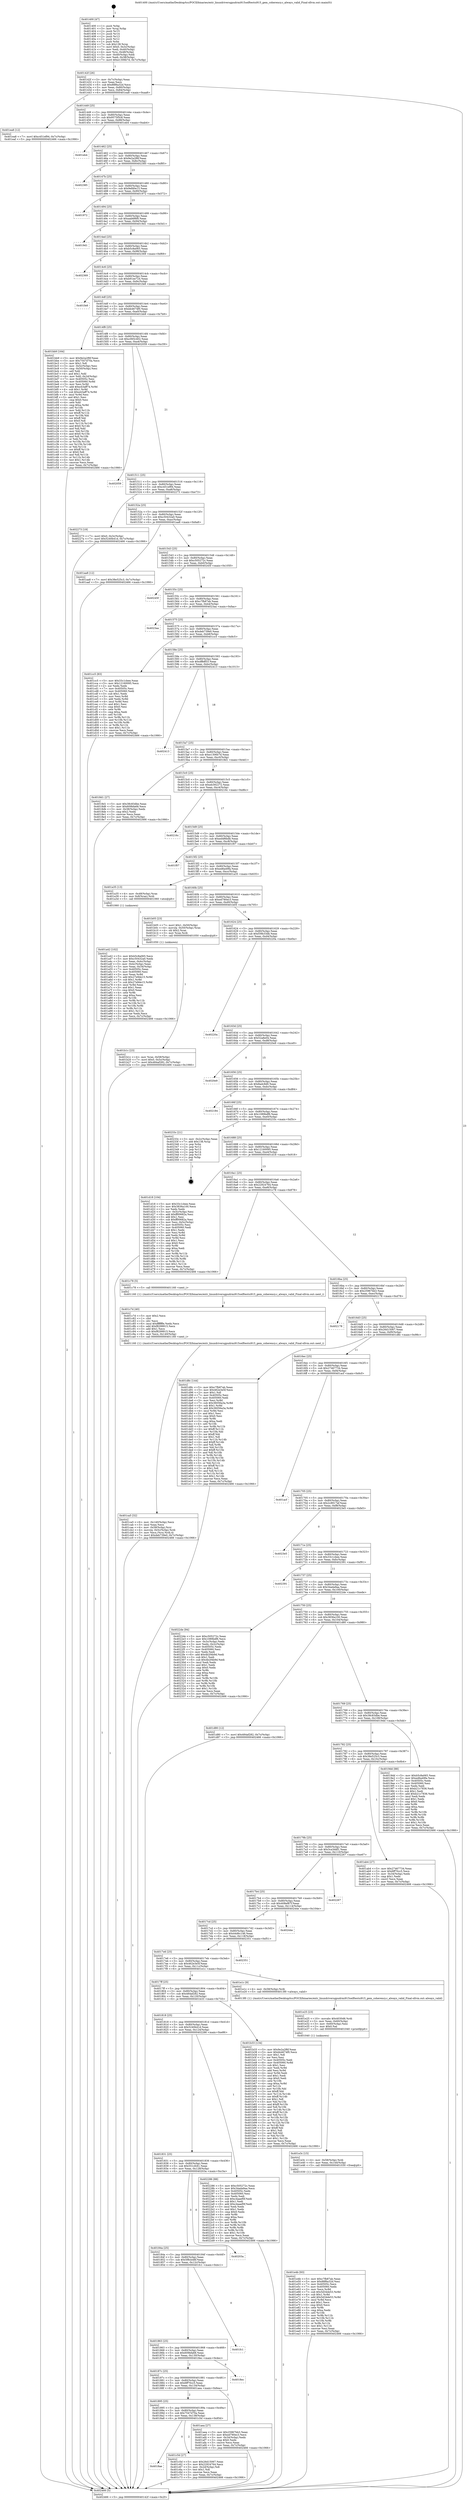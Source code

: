digraph "0x401400" {
  label = "0x401400 (/mnt/c/Users/mathe/Desktop/tcc/POCII/binaries/extr_linuxdriversgpudrmi915selftestsi915_gem_coherency.c_always_valid_Final-ollvm.out::main(0))"
  labelloc = "t"
  node[shape=record]

  Entry [label="",width=0.3,height=0.3,shape=circle,fillcolor=black,style=filled]
  "0x40142f" [label="{
     0x40142f [26]\l
     | [instrs]\l
     &nbsp;&nbsp;0x40142f \<+3\>: mov -0x7c(%rbp),%eax\l
     &nbsp;&nbsp;0x401432 \<+2\>: mov %eax,%ecx\l
     &nbsp;&nbsp;0x401434 \<+6\>: sub $0x88f6a32d,%ecx\l
     &nbsp;&nbsp;0x40143a \<+3\>: mov %eax,-0x80(%rbp)\l
     &nbsp;&nbsp;0x40143d \<+6\>: mov %ecx,-0x84(%rbp)\l
     &nbsp;&nbsp;0x401443 \<+6\>: je 0000000000401ea8 \<main+0xaa8\>\l
  }"]
  "0x401ea8" [label="{
     0x401ea8 [12]\l
     | [instrs]\l
     &nbsp;&nbsp;0x401ea8 \<+7\>: movl $0xc451ef94,-0x7c(%rbp)\l
     &nbsp;&nbsp;0x401eaf \<+5\>: jmp 0000000000402466 \<main+0x1066\>\l
  }"]
  "0x401449" [label="{
     0x401449 [25]\l
     | [instrs]\l
     &nbsp;&nbsp;0x401449 \<+5\>: jmp 000000000040144e \<main+0x4e\>\l
     &nbsp;&nbsp;0x40144e \<+3\>: mov -0x80(%rbp),%eax\l
     &nbsp;&nbsp;0x401451 \<+5\>: sub $0x9575f5c8,%eax\l
     &nbsp;&nbsp;0x401456 \<+6\>: mov %eax,-0x88(%rbp)\l
     &nbsp;&nbsp;0x40145c \<+6\>: je 0000000000401eb4 \<main+0xab4\>\l
  }"]
  Exit [label="",width=0.3,height=0.3,shape=circle,fillcolor=black,style=filled,peripheries=2]
  "0x401eb4" [label="{
     0x401eb4\l
  }", style=dashed]
  "0x401462" [label="{
     0x401462 [25]\l
     | [instrs]\l
     &nbsp;&nbsp;0x401462 \<+5\>: jmp 0000000000401467 \<main+0x67\>\l
     &nbsp;&nbsp;0x401467 \<+3\>: mov -0x80(%rbp),%eax\l
     &nbsp;&nbsp;0x40146a \<+5\>: sub $0x9e2a2f6f,%eax\l
     &nbsp;&nbsp;0x40146f \<+6\>: mov %eax,-0x8c(%rbp)\l
     &nbsp;&nbsp;0x401475 \<+6\>: je 0000000000402385 \<main+0xf85\>\l
  }"]
  "0x401e4b" [label="{
     0x401e4b [93]\l
     | [instrs]\l
     &nbsp;&nbsp;0x401e4b \<+5\>: mov $0xc7fb87ab,%eax\l
     &nbsp;&nbsp;0x401e50 \<+5\>: mov $0x88f6a32d,%esi\l
     &nbsp;&nbsp;0x401e55 \<+7\>: mov 0x40505c,%ecx\l
     &nbsp;&nbsp;0x401e5c \<+7\>: mov 0x405060,%edx\l
     &nbsp;&nbsp;0x401e63 \<+3\>: mov %ecx,%r8d\l
     &nbsp;&nbsp;0x401e66 \<+7\>: sub $0x5d34de53,%r8d\l
     &nbsp;&nbsp;0x401e6d \<+4\>: sub $0x1,%r8d\l
     &nbsp;&nbsp;0x401e71 \<+7\>: add $0x5d34de53,%r8d\l
     &nbsp;&nbsp;0x401e78 \<+4\>: imul %r8d,%ecx\l
     &nbsp;&nbsp;0x401e7c \<+3\>: and $0x1,%ecx\l
     &nbsp;&nbsp;0x401e7f \<+3\>: cmp $0x0,%ecx\l
     &nbsp;&nbsp;0x401e82 \<+4\>: sete %r9b\l
     &nbsp;&nbsp;0x401e86 \<+3\>: cmp $0xa,%edx\l
     &nbsp;&nbsp;0x401e89 \<+4\>: setl %r10b\l
     &nbsp;&nbsp;0x401e8d \<+3\>: mov %r9b,%r11b\l
     &nbsp;&nbsp;0x401e90 \<+3\>: and %r10b,%r11b\l
     &nbsp;&nbsp;0x401e93 \<+3\>: xor %r10b,%r9b\l
     &nbsp;&nbsp;0x401e96 \<+3\>: or %r9b,%r11b\l
     &nbsp;&nbsp;0x401e99 \<+4\>: test $0x1,%r11b\l
     &nbsp;&nbsp;0x401e9d \<+3\>: cmovne %esi,%eax\l
     &nbsp;&nbsp;0x401ea0 \<+3\>: mov %eax,-0x7c(%rbp)\l
     &nbsp;&nbsp;0x401ea3 \<+5\>: jmp 0000000000402466 \<main+0x1066\>\l
  }"]
  "0x402385" [label="{
     0x402385\l
  }", style=dashed]
  "0x40147b" [label="{
     0x40147b [25]\l
     | [instrs]\l
     &nbsp;&nbsp;0x40147b \<+5\>: jmp 0000000000401480 \<main+0x80\>\l
     &nbsp;&nbsp;0x401480 \<+3\>: mov -0x80(%rbp),%eax\l
     &nbsp;&nbsp;0x401483 \<+5\>: sub $0x9efd0e15,%eax\l
     &nbsp;&nbsp;0x401488 \<+6\>: mov %eax,-0x90(%rbp)\l
     &nbsp;&nbsp;0x40148e \<+6\>: je 0000000000401972 \<main+0x572\>\l
  }"]
  "0x401e3c" [label="{
     0x401e3c [15]\l
     | [instrs]\l
     &nbsp;&nbsp;0x401e3c \<+4\>: mov -0x58(%rbp),%rdi\l
     &nbsp;&nbsp;0x401e40 \<+6\>: mov %eax,-0x144(%rbp)\l
     &nbsp;&nbsp;0x401e46 \<+5\>: call 0000000000401030 \<free@plt\>\l
     | [calls]\l
     &nbsp;&nbsp;0x401030 \{1\} (unknown)\l
  }"]
  "0x401972" [label="{
     0x401972\l
  }", style=dashed]
  "0x401494" [label="{
     0x401494 [25]\l
     | [instrs]\l
     &nbsp;&nbsp;0x401494 \<+5\>: jmp 0000000000401499 \<main+0x99\>\l
     &nbsp;&nbsp;0x401499 \<+3\>: mov -0x80(%rbp),%eax\l
     &nbsp;&nbsp;0x40149c \<+5\>: sub $0xaab6f6f0,%eax\l
     &nbsp;&nbsp;0x4014a1 \<+6\>: mov %eax,-0x94(%rbp)\l
     &nbsp;&nbsp;0x4014a7 \<+6\>: je 00000000004019d1 \<main+0x5d1\>\l
  }"]
  "0x401e25" [label="{
     0x401e25 [23]\l
     | [instrs]\l
     &nbsp;&nbsp;0x401e25 \<+10\>: movabs $0x4030d6,%rdi\l
     &nbsp;&nbsp;0x401e2f \<+3\>: mov %eax,-0x60(%rbp)\l
     &nbsp;&nbsp;0x401e32 \<+3\>: mov -0x60(%rbp),%esi\l
     &nbsp;&nbsp;0x401e35 \<+2\>: mov $0x0,%al\l
     &nbsp;&nbsp;0x401e37 \<+5\>: call 0000000000401040 \<printf@plt\>\l
     | [calls]\l
     &nbsp;&nbsp;0x401040 \{1\} (unknown)\l
  }"]
  "0x4019d1" [label="{
     0x4019d1\l
  }", style=dashed]
  "0x4014ad" [label="{
     0x4014ad [25]\l
     | [instrs]\l
     &nbsp;&nbsp;0x4014ad \<+5\>: jmp 00000000004014b2 \<main+0xb2\>\l
     &nbsp;&nbsp;0x4014b2 \<+3\>: mov -0x80(%rbp),%eax\l
     &nbsp;&nbsp;0x4014b5 \<+5\>: sub $0xb5c8a065,%eax\l
     &nbsp;&nbsp;0x4014ba \<+6\>: mov %eax,-0x98(%rbp)\l
     &nbsp;&nbsp;0x4014c0 \<+6\>: je 0000000000402369 \<main+0xf69\>\l
  }"]
  "0x401ca5" [label="{
     0x401ca5 [32]\l
     | [instrs]\l
     &nbsp;&nbsp;0x401ca5 \<+6\>: mov -0x140(%rbp),%ecx\l
     &nbsp;&nbsp;0x401cab \<+3\>: imul %eax,%ecx\l
     &nbsp;&nbsp;0x401cae \<+4\>: mov -0x58(%rbp),%rsi\l
     &nbsp;&nbsp;0x401cb2 \<+4\>: movslq -0x5c(%rbp),%rdi\l
     &nbsp;&nbsp;0x401cb6 \<+3\>: mov %ecx,(%rsi,%rdi,4)\l
     &nbsp;&nbsp;0x401cb9 \<+7\>: movl $0xdeb739e0,-0x7c(%rbp)\l
     &nbsp;&nbsp;0x401cc0 \<+5\>: jmp 0000000000402466 \<main+0x1066\>\l
  }"]
  "0x402369" [label="{
     0x402369\l
  }", style=dashed]
  "0x4014c6" [label="{
     0x4014c6 [25]\l
     | [instrs]\l
     &nbsp;&nbsp;0x4014c6 \<+5\>: jmp 00000000004014cb \<main+0xcb\>\l
     &nbsp;&nbsp;0x4014cb \<+3\>: mov -0x80(%rbp),%eax\l
     &nbsp;&nbsp;0x4014ce \<+5\>: sub $0xb91ee724,%eax\l
     &nbsp;&nbsp;0x4014d3 \<+6\>: mov %eax,-0x9c(%rbp)\l
     &nbsp;&nbsp;0x4014d9 \<+6\>: je 0000000000401fe8 \<main+0xbe8\>\l
  }"]
  "0x401c7d" [label="{
     0x401c7d [40]\l
     | [instrs]\l
     &nbsp;&nbsp;0x401c7d \<+5\>: mov $0x2,%ecx\l
     &nbsp;&nbsp;0x401c82 \<+1\>: cltd\l
     &nbsp;&nbsp;0x401c83 \<+2\>: idiv %ecx\l
     &nbsp;&nbsp;0x401c85 \<+6\>: imul $0xfffffffe,%edx,%ecx\l
     &nbsp;&nbsp;0x401c8b \<+6\>: add $0xf8299915,%ecx\l
     &nbsp;&nbsp;0x401c91 \<+3\>: add $0x1,%ecx\l
     &nbsp;&nbsp;0x401c94 \<+6\>: sub $0xf8299915,%ecx\l
     &nbsp;&nbsp;0x401c9a \<+6\>: mov %ecx,-0x140(%rbp)\l
     &nbsp;&nbsp;0x401ca0 \<+5\>: call 0000000000401160 \<next_i\>\l
     | [calls]\l
     &nbsp;&nbsp;0x401160 \{1\} (/mnt/c/Users/mathe/Desktop/tcc/POCII/binaries/extr_linuxdriversgpudrmi915selftestsi915_gem_coherency.c_always_valid_Final-ollvm.out::next_i)\l
  }"]
  "0x401fe8" [label="{
     0x401fe8\l
  }", style=dashed]
  "0x4014df" [label="{
     0x4014df [25]\l
     | [instrs]\l
     &nbsp;&nbsp;0x4014df \<+5\>: jmp 00000000004014e4 \<main+0xe4\>\l
     &nbsp;&nbsp;0x4014e4 \<+3\>: mov -0x80(%rbp),%eax\l
     &nbsp;&nbsp;0x4014e7 \<+5\>: sub $0xbb4674f0,%eax\l
     &nbsp;&nbsp;0x4014ec \<+6\>: mov %eax,-0xa0(%rbp)\l
     &nbsp;&nbsp;0x4014f2 \<+6\>: je 0000000000401bb9 \<main+0x7b9\>\l
  }"]
  "0x4018ae" [label="{
     0x4018ae\l
  }", style=dashed]
  "0x401bb9" [label="{
     0x401bb9 [164]\l
     | [instrs]\l
     &nbsp;&nbsp;0x401bb9 \<+5\>: mov $0x9e2a2f6f,%eax\l
     &nbsp;&nbsp;0x401bbe \<+5\>: mov $0x7547d70a,%ecx\l
     &nbsp;&nbsp;0x401bc3 \<+2\>: mov $0x1,%dl\l
     &nbsp;&nbsp;0x401bc5 \<+3\>: mov -0x5c(%rbp),%esi\l
     &nbsp;&nbsp;0x401bc8 \<+3\>: cmp -0x50(%rbp),%esi\l
     &nbsp;&nbsp;0x401bcb \<+4\>: setl %dil\l
     &nbsp;&nbsp;0x401bcf \<+4\>: and $0x1,%dil\l
     &nbsp;&nbsp;0x401bd3 \<+4\>: mov %dil,-0x2d(%rbp)\l
     &nbsp;&nbsp;0x401bd7 \<+7\>: mov 0x40505c,%esi\l
     &nbsp;&nbsp;0x401bde \<+8\>: mov 0x405060,%r8d\l
     &nbsp;&nbsp;0x401be6 \<+3\>: mov %esi,%r9d\l
     &nbsp;&nbsp;0x401be9 \<+7\>: add $0xe43aff74,%r9d\l
     &nbsp;&nbsp;0x401bf0 \<+4\>: sub $0x1,%r9d\l
     &nbsp;&nbsp;0x401bf4 \<+7\>: sub $0xe43aff74,%r9d\l
     &nbsp;&nbsp;0x401bfb \<+4\>: imul %r9d,%esi\l
     &nbsp;&nbsp;0x401bff \<+3\>: and $0x1,%esi\l
     &nbsp;&nbsp;0x401c02 \<+3\>: cmp $0x0,%esi\l
     &nbsp;&nbsp;0x401c05 \<+4\>: sete %dil\l
     &nbsp;&nbsp;0x401c09 \<+4\>: cmp $0xa,%r8d\l
     &nbsp;&nbsp;0x401c0d \<+4\>: setl %r10b\l
     &nbsp;&nbsp;0x401c11 \<+3\>: mov %dil,%r11b\l
     &nbsp;&nbsp;0x401c14 \<+4\>: xor $0xff,%r11b\l
     &nbsp;&nbsp;0x401c18 \<+3\>: mov %r10b,%bl\l
     &nbsp;&nbsp;0x401c1b \<+3\>: xor $0xff,%bl\l
     &nbsp;&nbsp;0x401c1e \<+3\>: xor $0x0,%dl\l
     &nbsp;&nbsp;0x401c21 \<+3\>: mov %r11b,%r14b\l
     &nbsp;&nbsp;0x401c24 \<+4\>: and $0x0,%r14b\l
     &nbsp;&nbsp;0x401c28 \<+3\>: and %dl,%dil\l
     &nbsp;&nbsp;0x401c2b \<+3\>: mov %bl,%r15b\l
     &nbsp;&nbsp;0x401c2e \<+4\>: and $0x0,%r15b\l
     &nbsp;&nbsp;0x401c32 \<+3\>: and %dl,%r10b\l
     &nbsp;&nbsp;0x401c35 \<+3\>: or %dil,%r14b\l
     &nbsp;&nbsp;0x401c38 \<+3\>: or %r10b,%r15b\l
     &nbsp;&nbsp;0x401c3b \<+3\>: xor %r15b,%r14b\l
     &nbsp;&nbsp;0x401c3e \<+3\>: or %bl,%r11b\l
     &nbsp;&nbsp;0x401c41 \<+4\>: xor $0xff,%r11b\l
     &nbsp;&nbsp;0x401c45 \<+3\>: or $0x0,%dl\l
     &nbsp;&nbsp;0x401c48 \<+3\>: and %dl,%r11b\l
     &nbsp;&nbsp;0x401c4b \<+3\>: or %r11b,%r14b\l
     &nbsp;&nbsp;0x401c4e \<+4\>: test $0x1,%r14b\l
     &nbsp;&nbsp;0x401c52 \<+3\>: cmovne %ecx,%eax\l
     &nbsp;&nbsp;0x401c55 \<+3\>: mov %eax,-0x7c(%rbp)\l
     &nbsp;&nbsp;0x401c58 \<+5\>: jmp 0000000000402466 \<main+0x1066\>\l
  }"]
  "0x4014f8" [label="{
     0x4014f8 [25]\l
     | [instrs]\l
     &nbsp;&nbsp;0x4014f8 \<+5\>: jmp 00000000004014fd \<main+0xfd\>\l
     &nbsp;&nbsp;0x4014fd \<+3\>: mov -0x80(%rbp),%eax\l
     &nbsp;&nbsp;0x401500 \<+5\>: sub $0xc065c402,%eax\l
     &nbsp;&nbsp;0x401505 \<+6\>: mov %eax,-0xa4(%rbp)\l
     &nbsp;&nbsp;0x40150b \<+6\>: je 0000000000402059 \<main+0xc59\>\l
  }"]
  "0x401c5d" [label="{
     0x401c5d [27]\l
     | [instrs]\l
     &nbsp;&nbsp;0x401c5d \<+5\>: mov $0x26d15067,%eax\l
     &nbsp;&nbsp;0x401c62 \<+5\>: mov $0x22924764,%ecx\l
     &nbsp;&nbsp;0x401c67 \<+3\>: mov -0x2d(%rbp),%dl\l
     &nbsp;&nbsp;0x401c6a \<+3\>: test $0x1,%dl\l
     &nbsp;&nbsp;0x401c6d \<+3\>: cmovne %ecx,%eax\l
     &nbsp;&nbsp;0x401c70 \<+3\>: mov %eax,-0x7c(%rbp)\l
     &nbsp;&nbsp;0x401c73 \<+5\>: jmp 0000000000402466 \<main+0x1066\>\l
  }"]
  "0x402059" [label="{
     0x402059\l
  }", style=dashed]
  "0x401511" [label="{
     0x401511 [25]\l
     | [instrs]\l
     &nbsp;&nbsp;0x401511 \<+5\>: jmp 0000000000401516 \<main+0x116\>\l
     &nbsp;&nbsp;0x401516 \<+3\>: mov -0x80(%rbp),%eax\l
     &nbsp;&nbsp;0x401519 \<+5\>: sub $0xc451ef94,%eax\l
     &nbsp;&nbsp;0x40151e \<+6\>: mov %eax,-0xa8(%rbp)\l
     &nbsp;&nbsp;0x401524 \<+6\>: je 0000000000402273 \<main+0xe73\>\l
  }"]
  "0x401b1c" [label="{
     0x401b1c [23]\l
     | [instrs]\l
     &nbsp;&nbsp;0x401b1c \<+4\>: mov %rax,-0x58(%rbp)\l
     &nbsp;&nbsp;0x401b20 \<+7\>: movl $0x0,-0x5c(%rbp)\l
     &nbsp;&nbsp;0x401b27 \<+7\>: movl $0x484af282,-0x7c(%rbp)\l
     &nbsp;&nbsp;0x401b2e \<+5\>: jmp 0000000000402466 \<main+0x1066\>\l
  }"]
  "0x402273" [label="{
     0x402273 [19]\l
     | [instrs]\l
     &nbsp;&nbsp;0x402273 \<+7\>: movl $0x0,-0x3c(%rbp)\l
     &nbsp;&nbsp;0x40227a \<+7\>: movl $0x5240b41d,-0x7c(%rbp)\l
     &nbsp;&nbsp;0x402281 \<+5\>: jmp 0000000000402466 \<main+0x1066\>\l
  }"]
  "0x40152a" [label="{
     0x40152a [25]\l
     | [instrs]\l
     &nbsp;&nbsp;0x40152a \<+5\>: jmp 000000000040152f \<main+0x12f\>\l
     &nbsp;&nbsp;0x40152f \<+3\>: mov -0x80(%rbp),%eax\l
     &nbsp;&nbsp;0x401532 \<+5\>: sub $0xc50432a0,%eax\l
     &nbsp;&nbsp;0x401537 \<+6\>: mov %eax,-0xac(%rbp)\l
     &nbsp;&nbsp;0x40153d \<+6\>: je 0000000000401aa8 \<main+0x6a8\>\l
  }"]
  "0x401895" [label="{
     0x401895 [25]\l
     | [instrs]\l
     &nbsp;&nbsp;0x401895 \<+5\>: jmp 000000000040189a \<main+0x49a\>\l
     &nbsp;&nbsp;0x40189a \<+3\>: mov -0x80(%rbp),%eax\l
     &nbsp;&nbsp;0x40189d \<+5\>: sub $0x7547d70a,%eax\l
     &nbsp;&nbsp;0x4018a2 \<+6\>: mov %eax,-0x138(%rbp)\l
     &nbsp;&nbsp;0x4018a8 \<+6\>: je 0000000000401c5d \<main+0x85d\>\l
  }"]
  "0x401aa8" [label="{
     0x401aa8 [12]\l
     | [instrs]\l
     &nbsp;&nbsp;0x401aa8 \<+7\>: movl $0x38e525c3,-0x7c(%rbp)\l
     &nbsp;&nbsp;0x401aaf \<+5\>: jmp 0000000000402466 \<main+0x1066\>\l
  }"]
  "0x401543" [label="{
     0x401543 [25]\l
     | [instrs]\l
     &nbsp;&nbsp;0x401543 \<+5\>: jmp 0000000000401548 \<main+0x148\>\l
     &nbsp;&nbsp;0x401548 \<+3\>: mov -0x80(%rbp),%eax\l
     &nbsp;&nbsp;0x40154b \<+5\>: sub $0xc505272c,%eax\l
     &nbsp;&nbsp;0x401550 \<+6\>: mov %eax,-0xb0(%rbp)\l
     &nbsp;&nbsp;0x401556 \<+6\>: je 000000000040245f \<main+0x105f\>\l
  }"]
  "0x401aea" [label="{
     0x401aea [27]\l
     | [instrs]\l
     &nbsp;&nbsp;0x401aea \<+5\>: mov $0x25967bb3,%eax\l
     &nbsp;&nbsp;0x401aef \<+5\>: mov $0xed780ec3,%ecx\l
     &nbsp;&nbsp;0x401af4 \<+3\>: mov -0x34(%rbp),%edx\l
     &nbsp;&nbsp;0x401af7 \<+3\>: cmp $0x0,%edx\l
     &nbsp;&nbsp;0x401afa \<+3\>: cmove %ecx,%eax\l
     &nbsp;&nbsp;0x401afd \<+3\>: mov %eax,-0x7c(%rbp)\l
     &nbsp;&nbsp;0x401b00 \<+5\>: jmp 0000000000402466 \<main+0x1066\>\l
  }"]
  "0x40245f" [label="{
     0x40245f\l
  }", style=dashed]
  "0x40155c" [label="{
     0x40155c [25]\l
     | [instrs]\l
     &nbsp;&nbsp;0x40155c \<+5\>: jmp 0000000000401561 \<main+0x161\>\l
     &nbsp;&nbsp;0x401561 \<+3\>: mov -0x80(%rbp),%eax\l
     &nbsp;&nbsp;0x401564 \<+5\>: sub $0xc7fb87ab,%eax\l
     &nbsp;&nbsp;0x401569 \<+6\>: mov %eax,-0xb4(%rbp)\l
     &nbsp;&nbsp;0x40156f \<+6\>: je 00000000004023aa \<main+0xfaa\>\l
  }"]
  "0x40187c" [label="{
     0x40187c [25]\l
     | [instrs]\l
     &nbsp;&nbsp;0x40187c \<+5\>: jmp 0000000000401881 \<main+0x481\>\l
     &nbsp;&nbsp;0x401881 \<+3\>: mov -0x80(%rbp),%eax\l
     &nbsp;&nbsp;0x401884 \<+5\>: sub $0x6ff70cc5,%eax\l
     &nbsp;&nbsp;0x401889 \<+6\>: mov %eax,-0x134(%rbp)\l
     &nbsp;&nbsp;0x40188f \<+6\>: je 0000000000401aea \<main+0x6ea\>\l
  }"]
  "0x4023aa" [label="{
     0x4023aa\l
  }", style=dashed]
  "0x401575" [label="{
     0x401575 [25]\l
     | [instrs]\l
     &nbsp;&nbsp;0x401575 \<+5\>: jmp 000000000040157a \<main+0x17a\>\l
     &nbsp;&nbsp;0x40157a \<+3\>: mov -0x80(%rbp),%eax\l
     &nbsp;&nbsp;0x40157d \<+5\>: sub $0xdeb739e0,%eax\l
     &nbsp;&nbsp;0x401582 \<+6\>: mov %eax,-0xb8(%rbp)\l
     &nbsp;&nbsp;0x401588 \<+6\>: je 0000000000401cc5 \<main+0x8c5\>\l
  }"]
  "0x4018ec" [label="{
     0x4018ec\l
  }", style=dashed]
  "0x401cc5" [label="{
     0x401cc5 [83]\l
     | [instrs]\l
     &nbsp;&nbsp;0x401cc5 \<+5\>: mov $0x33c1cbee,%eax\l
     &nbsp;&nbsp;0x401cca \<+5\>: mov $0x12160095,%ecx\l
     &nbsp;&nbsp;0x401ccf \<+2\>: xor %edx,%edx\l
     &nbsp;&nbsp;0x401cd1 \<+7\>: mov 0x40505c,%esi\l
     &nbsp;&nbsp;0x401cd8 \<+7\>: mov 0x405060,%edi\l
     &nbsp;&nbsp;0x401cdf \<+3\>: sub $0x1,%edx\l
     &nbsp;&nbsp;0x401ce2 \<+3\>: mov %esi,%r8d\l
     &nbsp;&nbsp;0x401ce5 \<+3\>: add %edx,%r8d\l
     &nbsp;&nbsp;0x401ce8 \<+4\>: imul %r8d,%esi\l
     &nbsp;&nbsp;0x401cec \<+3\>: and $0x1,%esi\l
     &nbsp;&nbsp;0x401cef \<+3\>: cmp $0x0,%esi\l
     &nbsp;&nbsp;0x401cf2 \<+4\>: sete %r9b\l
     &nbsp;&nbsp;0x401cf6 \<+3\>: cmp $0xa,%edi\l
     &nbsp;&nbsp;0x401cf9 \<+4\>: setl %r10b\l
     &nbsp;&nbsp;0x401cfd \<+3\>: mov %r9b,%r11b\l
     &nbsp;&nbsp;0x401d00 \<+3\>: and %r10b,%r11b\l
     &nbsp;&nbsp;0x401d03 \<+3\>: xor %r10b,%r9b\l
     &nbsp;&nbsp;0x401d06 \<+3\>: or %r9b,%r11b\l
     &nbsp;&nbsp;0x401d09 \<+4\>: test $0x1,%r11b\l
     &nbsp;&nbsp;0x401d0d \<+3\>: cmovne %ecx,%eax\l
     &nbsp;&nbsp;0x401d10 \<+3\>: mov %eax,-0x7c(%rbp)\l
     &nbsp;&nbsp;0x401d13 \<+5\>: jmp 0000000000402466 \<main+0x1066\>\l
  }"]
  "0x40158e" [label="{
     0x40158e [25]\l
     | [instrs]\l
     &nbsp;&nbsp;0x40158e \<+5\>: jmp 0000000000401593 \<main+0x193\>\l
     &nbsp;&nbsp;0x401593 \<+3\>: mov -0x80(%rbp),%eax\l
     &nbsp;&nbsp;0x401596 \<+5\>: sub $0xdffeff33,%eax\l
     &nbsp;&nbsp;0x40159b \<+6\>: mov %eax,-0xbc(%rbp)\l
     &nbsp;&nbsp;0x4015a1 \<+6\>: je 0000000000402413 \<main+0x1013\>\l
  }"]
  "0x401863" [label="{
     0x401863 [25]\l
     | [instrs]\l
     &nbsp;&nbsp;0x401863 \<+5\>: jmp 0000000000401868 \<main+0x468\>\l
     &nbsp;&nbsp;0x401868 \<+3\>: mov -0x80(%rbp),%eax\l
     &nbsp;&nbsp;0x40186b \<+5\>: sub $0x609bfa68,%eax\l
     &nbsp;&nbsp;0x401870 \<+6\>: mov %eax,-0x130(%rbp)\l
     &nbsp;&nbsp;0x401876 \<+6\>: je 00000000004018ec \<main+0x4ec\>\l
  }"]
  "0x402413" [label="{
     0x402413\l
  }", style=dashed]
  "0x4015a7" [label="{
     0x4015a7 [25]\l
     | [instrs]\l
     &nbsp;&nbsp;0x4015a7 \<+5\>: jmp 00000000004015ac \<main+0x1ac\>\l
     &nbsp;&nbsp;0x4015ac \<+3\>: mov -0x80(%rbp),%eax\l
     &nbsp;&nbsp;0x4015af \<+5\>: sub $0xe1306b7d,%eax\l
     &nbsp;&nbsp;0x4015b4 \<+6\>: mov %eax,-0xc0(%rbp)\l
     &nbsp;&nbsp;0x4015ba \<+6\>: je 00000000004018d1 \<main+0x4d1\>\l
  }"]
  "0x401fc1" [label="{
     0x401fc1\l
  }", style=dashed]
  "0x4018d1" [label="{
     0x4018d1 [27]\l
     | [instrs]\l
     &nbsp;&nbsp;0x4018d1 \<+5\>: mov $0x38c83dbe,%eax\l
     &nbsp;&nbsp;0x4018d6 \<+5\>: mov $0x609bfa68,%ecx\l
     &nbsp;&nbsp;0x4018db \<+3\>: mov -0x38(%rbp),%edx\l
     &nbsp;&nbsp;0x4018de \<+3\>: cmp $0x2,%edx\l
     &nbsp;&nbsp;0x4018e1 \<+3\>: cmovne %ecx,%eax\l
     &nbsp;&nbsp;0x4018e4 \<+3\>: mov %eax,-0x7c(%rbp)\l
     &nbsp;&nbsp;0x4018e7 \<+5\>: jmp 0000000000402466 \<main+0x1066\>\l
  }"]
  "0x4015c0" [label="{
     0x4015c0 [25]\l
     | [instrs]\l
     &nbsp;&nbsp;0x4015c0 \<+5\>: jmp 00000000004015c5 \<main+0x1c5\>\l
     &nbsp;&nbsp;0x4015c5 \<+3\>: mov -0x80(%rbp),%eax\l
     &nbsp;&nbsp;0x4015c8 \<+5\>: sub $0xeb392272,%eax\l
     &nbsp;&nbsp;0x4015cd \<+6\>: mov %eax,-0xc4(%rbp)\l
     &nbsp;&nbsp;0x4015d3 \<+6\>: je 000000000040216c \<main+0xd6c\>\l
  }"]
  "0x402466" [label="{
     0x402466 [5]\l
     | [instrs]\l
     &nbsp;&nbsp;0x402466 \<+5\>: jmp 000000000040142f \<main+0x2f\>\l
  }"]
  "0x401400" [label="{
     0x401400 [47]\l
     | [instrs]\l
     &nbsp;&nbsp;0x401400 \<+1\>: push %rbp\l
     &nbsp;&nbsp;0x401401 \<+3\>: mov %rsp,%rbp\l
     &nbsp;&nbsp;0x401404 \<+2\>: push %r15\l
     &nbsp;&nbsp;0x401406 \<+2\>: push %r14\l
     &nbsp;&nbsp;0x401408 \<+2\>: push %r13\l
     &nbsp;&nbsp;0x40140a \<+2\>: push %r12\l
     &nbsp;&nbsp;0x40140c \<+1\>: push %rbx\l
     &nbsp;&nbsp;0x40140d \<+7\>: sub $0x138,%rsp\l
     &nbsp;&nbsp;0x401414 \<+7\>: movl $0x0,-0x3c(%rbp)\l
     &nbsp;&nbsp;0x40141b \<+3\>: mov %edi,-0x40(%rbp)\l
     &nbsp;&nbsp;0x40141e \<+4\>: mov %rsi,-0x48(%rbp)\l
     &nbsp;&nbsp;0x401422 \<+3\>: mov -0x40(%rbp),%edi\l
     &nbsp;&nbsp;0x401425 \<+3\>: mov %edi,-0x38(%rbp)\l
     &nbsp;&nbsp;0x401428 \<+7\>: movl $0xe1306b7d,-0x7c(%rbp)\l
  }"]
  "0x40184a" [label="{
     0x40184a [25]\l
     | [instrs]\l
     &nbsp;&nbsp;0x40184a \<+5\>: jmp 000000000040184f \<main+0x44f\>\l
     &nbsp;&nbsp;0x40184f \<+3\>: mov -0x80(%rbp),%eax\l
     &nbsp;&nbsp;0x401852 \<+5\>: sub $0x5f8cb48f,%eax\l
     &nbsp;&nbsp;0x401857 \<+6\>: mov %eax,-0x12c(%rbp)\l
     &nbsp;&nbsp;0x40185d \<+6\>: je 0000000000401fc1 \<main+0xbc1\>\l
  }"]
  "0x40216c" [label="{
     0x40216c\l
  }", style=dashed]
  "0x4015d9" [label="{
     0x4015d9 [25]\l
     | [instrs]\l
     &nbsp;&nbsp;0x4015d9 \<+5\>: jmp 00000000004015de \<main+0x1de\>\l
     &nbsp;&nbsp;0x4015de \<+3\>: mov -0x80(%rbp),%eax\l
     &nbsp;&nbsp;0x4015e1 \<+5\>: sub $0xed4f6bdb,%eax\l
     &nbsp;&nbsp;0x4015e6 \<+6\>: mov %eax,-0xc8(%rbp)\l
     &nbsp;&nbsp;0x4015ec \<+6\>: je 0000000000401f07 \<main+0xb07\>\l
  }"]
  "0x40203a" [label="{
     0x40203a\l
  }", style=dashed]
  "0x401f07" [label="{
     0x401f07\l
  }", style=dashed]
  "0x4015f2" [label="{
     0x4015f2 [25]\l
     | [instrs]\l
     &nbsp;&nbsp;0x4015f2 \<+5\>: jmp 00000000004015f7 \<main+0x1f7\>\l
     &nbsp;&nbsp;0x4015f7 \<+3\>: mov -0x80(%rbp),%eax\l
     &nbsp;&nbsp;0x4015fa \<+5\>: sub $0xed6a49fa,%eax\l
     &nbsp;&nbsp;0x4015ff \<+6\>: mov %eax,-0xcc(%rbp)\l
     &nbsp;&nbsp;0x401605 \<+6\>: je 0000000000401a35 \<main+0x635\>\l
  }"]
  "0x401831" [label="{
     0x401831 [25]\l
     | [instrs]\l
     &nbsp;&nbsp;0x401831 \<+5\>: jmp 0000000000401836 \<main+0x436\>\l
     &nbsp;&nbsp;0x401836 \<+3\>: mov -0x80(%rbp),%eax\l
     &nbsp;&nbsp;0x401839 \<+5\>: sub $0x551cfc61,%eax\l
     &nbsp;&nbsp;0x40183e \<+6\>: mov %eax,-0x128(%rbp)\l
     &nbsp;&nbsp;0x401844 \<+6\>: je 000000000040203a \<main+0xc3a\>\l
  }"]
  "0x401a35" [label="{
     0x401a35 [13]\l
     | [instrs]\l
     &nbsp;&nbsp;0x401a35 \<+4\>: mov -0x48(%rbp),%rax\l
     &nbsp;&nbsp;0x401a39 \<+4\>: mov 0x8(%rax),%rdi\l
     &nbsp;&nbsp;0x401a3d \<+5\>: call 0000000000401060 \<atoi@plt\>\l
     | [calls]\l
     &nbsp;&nbsp;0x401060 \{1\} (unknown)\l
  }"]
  "0x40160b" [label="{
     0x40160b [25]\l
     | [instrs]\l
     &nbsp;&nbsp;0x40160b \<+5\>: jmp 0000000000401610 \<main+0x210\>\l
     &nbsp;&nbsp;0x401610 \<+3\>: mov -0x80(%rbp),%eax\l
     &nbsp;&nbsp;0x401613 \<+5\>: sub $0xed780ec3,%eax\l
     &nbsp;&nbsp;0x401618 \<+6\>: mov %eax,-0xd0(%rbp)\l
     &nbsp;&nbsp;0x40161e \<+6\>: je 0000000000401b05 \<main+0x705\>\l
  }"]
  "0x402286" [label="{
     0x402286 [88]\l
     | [instrs]\l
     &nbsp;&nbsp;0x402286 \<+5\>: mov $0xc505272c,%eax\l
     &nbsp;&nbsp;0x40228b \<+5\>: mov $0x34ada9aa,%ecx\l
     &nbsp;&nbsp;0x402290 \<+7\>: mov 0x40505c,%edx\l
     &nbsp;&nbsp;0x402297 \<+7\>: mov 0x405060,%esi\l
     &nbsp;&nbsp;0x40229e \<+2\>: mov %edx,%edi\l
     &nbsp;&nbsp;0x4022a0 \<+6\>: sub $0xc4aaef0f,%edi\l
     &nbsp;&nbsp;0x4022a6 \<+3\>: sub $0x1,%edi\l
     &nbsp;&nbsp;0x4022a9 \<+6\>: add $0xc4aaef0f,%edi\l
     &nbsp;&nbsp;0x4022af \<+3\>: imul %edi,%edx\l
     &nbsp;&nbsp;0x4022b2 \<+3\>: and $0x1,%edx\l
     &nbsp;&nbsp;0x4022b5 \<+3\>: cmp $0x0,%edx\l
     &nbsp;&nbsp;0x4022b8 \<+4\>: sete %r8b\l
     &nbsp;&nbsp;0x4022bc \<+3\>: cmp $0xa,%esi\l
     &nbsp;&nbsp;0x4022bf \<+4\>: setl %r9b\l
     &nbsp;&nbsp;0x4022c3 \<+3\>: mov %r8b,%r10b\l
     &nbsp;&nbsp;0x4022c6 \<+3\>: and %r9b,%r10b\l
     &nbsp;&nbsp;0x4022c9 \<+3\>: xor %r9b,%r8b\l
     &nbsp;&nbsp;0x4022cc \<+3\>: or %r8b,%r10b\l
     &nbsp;&nbsp;0x4022cf \<+4\>: test $0x1,%r10b\l
     &nbsp;&nbsp;0x4022d3 \<+3\>: cmovne %ecx,%eax\l
     &nbsp;&nbsp;0x4022d6 \<+3\>: mov %eax,-0x7c(%rbp)\l
     &nbsp;&nbsp;0x4022d9 \<+5\>: jmp 0000000000402466 \<main+0x1066\>\l
  }"]
  "0x401b05" [label="{
     0x401b05 [23]\l
     | [instrs]\l
     &nbsp;&nbsp;0x401b05 \<+7\>: movl $0x1,-0x50(%rbp)\l
     &nbsp;&nbsp;0x401b0c \<+4\>: movslq -0x50(%rbp),%rax\l
     &nbsp;&nbsp;0x401b10 \<+4\>: shl $0x2,%rax\l
     &nbsp;&nbsp;0x401b14 \<+3\>: mov %rax,%rdi\l
     &nbsp;&nbsp;0x401b17 \<+5\>: call 0000000000401050 \<malloc@plt\>\l
     | [calls]\l
     &nbsp;&nbsp;0x401050 \{1\} (unknown)\l
  }"]
  "0x401624" [label="{
     0x401624 [25]\l
     | [instrs]\l
     &nbsp;&nbsp;0x401624 \<+5\>: jmp 0000000000401629 \<main+0x229\>\l
     &nbsp;&nbsp;0x401629 \<+3\>: mov -0x80(%rbp),%eax\l
     &nbsp;&nbsp;0x40162c \<+5\>: sub $0xf39b33db,%eax\l
     &nbsp;&nbsp;0x401631 \<+6\>: mov %eax,-0xd4(%rbp)\l
     &nbsp;&nbsp;0x401637 \<+6\>: je 000000000040220a \<main+0xe0a\>\l
  }"]
  "0x401818" [label="{
     0x401818 [25]\l
     | [instrs]\l
     &nbsp;&nbsp;0x401818 \<+5\>: jmp 000000000040181d \<main+0x41d\>\l
     &nbsp;&nbsp;0x40181d \<+3\>: mov -0x80(%rbp),%eax\l
     &nbsp;&nbsp;0x401820 \<+5\>: sub $0x5240b41d,%eax\l
     &nbsp;&nbsp;0x401825 \<+6\>: mov %eax,-0x124(%rbp)\l
     &nbsp;&nbsp;0x40182b \<+6\>: je 0000000000402286 \<main+0xe86\>\l
  }"]
  "0x40220a" [label="{
     0x40220a\l
  }", style=dashed]
  "0x40163d" [label="{
     0x40163d [25]\l
     | [instrs]\l
     &nbsp;&nbsp;0x40163d \<+5\>: jmp 0000000000401642 \<main+0x242\>\l
     &nbsp;&nbsp;0x401642 \<+3\>: mov -0x80(%rbp),%eax\l
     &nbsp;&nbsp;0x401645 \<+5\>: sub $0x52a8e04,%eax\l
     &nbsp;&nbsp;0x40164a \<+6\>: mov %eax,-0xd8(%rbp)\l
     &nbsp;&nbsp;0x401650 \<+6\>: je 00000000004020e9 \<main+0xce9\>\l
  }"]
  "0x401b33" [label="{
     0x401b33 [134]\l
     | [instrs]\l
     &nbsp;&nbsp;0x401b33 \<+5\>: mov $0x9e2a2f6f,%eax\l
     &nbsp;&nbsp;0x401b38 \<+5\>: mov $0xbb4674f0,%ecx\l
     &nbsp;&nbsp;0x401b3d \<+2\>: mov $0x1,%dl\l
     &nbsp;&nbsp;0x401b3f \<+2\>: xor %esi,%esi\l
     &nbsp;&nbsp;0x401b41 \<+7\>: mov 0x40505c,%edi\l
     &nbsp;&nbsp;0x401b48 \<+8\>: mov 0x405060,%r8d\l
     &nbsp;&nbsp;0x401b50 \<+3\>: sub $0x1,%esi\l
     &nbsp;&nbsp;0x401b53 \<+3\>: mov %edi,%r9d\l
     &nbsp;&nbsp;0x401b56 \<+3\>: add %esi,%r9d\l
     &nbsp;&nbsp;0x401b59 \<+4\>: imul %r9d,%edi\l
     &nbsp;&nbsp;0x401b5d \<+3\>: and $0x1,%edi\l
     &nbsp;&nbsp;0x401b60 \<+3\>: cmp $0x0,%edi\l
     &nbsp;&nbsp;0x401b63 \<+4\>: sete %r10b\l
     &nbsp;&nbsp;0x401b67 \<+4\>: cmp $0xa,%r8d\l
     &nbsp;&nbsp;0x401b6b \<+4\>: setl %r11b\l
     &nbsp;&nbsp;0x401b6f \<+3\>: mov %r10b,%bl\l
     &nbsp;&nbsp;0x401b72 \<+3\>: xor $0xff,%bl\l
     &nbsp;&nbsp;0x401b75 \<+3\>: mov %r11b,%r14b\l
     &nbsp;&nbsp;0x401b78 \<+4\>: xor $0xff,%r14b\l
     &nbsp;&nbsp;0x401b7c \<+3\>: xor $0x1,%dl\l
     &nbsp;&nbsp;0x401b7f \<+3\>: mov %bl,%r15b\l
     &nbsp;&nbsp;0x401b82 \<+4\>: and $0xff,%r15b\l
     &nbsp;&nbsp;0x401b86 \<+3\>: and %dl,%r10b\l
     &nbsp;&nbsp;0x401b89 \<+3\>: mov %r14b,%r12b\l
     &nbsp;&nbsp;0x401b8c \<+4\>: and $0xff,%r12b\l
     &nbsp;&nbsp;0x401b90 \<+3\>: and %dl,%r11b\l
     &nbsp;&nbsp;0x401b93 \<+3\>: or %r10b,%r15b\l
     &nbsp;&nbsp;0x401b96 \<+3\>: or %r11b,%r12b\l
     &nbsp;&nbsp;0x401b99 \<+3\>: xor %r12b,%r15b\l
     &nbsp;&nbsp;0x401b9c \<+3\>: or %r14b,%bl\l
     &nbsp;&nbsp;0x401b9f \<+3\>: xor $0xff,%bl\l
     &nbsp;&nbsp;0x401ba2 \<+3\>: or $0x1,%dl\l
     &nbsp;&nbsp;0x401ba5 \<+2\>: and %dl,%bl\l
     &nbsp;&nbsp;0x401ba7 \<+3\>: or %bl,%r15b\l
     &nbsp;&nbsp;0x401baa \<+4\>: test $0x1,%r15b\l
     &nbsp;&nbsp;0x401bae \<+3\>: cmovne %ecx,%eax\l
     &nbsp;&nbsp;0x401bb1 \<+3\>: mov %eax,-0x7c(%rbp)\l
     &nbsp;&nbsp;0x401bb4 \<+5\>: jmp 0000000000402466 \<main+0x1066\>\l
  }"]
  "0x4020e9" [label="{
     0x4020e9\l
  }", style=dashed]
  "0x401656" [label="{
     0x401656 [25]\l
     | [instrs]\l
     &nbsp;&nbsp;0x401656 \<+5\>: jmp 000000000040165b \<main+0x25b\>\l
     &nbsp;&nbsp;0x40165b \<+3\>: mov -0x80(%rbp),%eax\l
     &nbsp;&nbsp;0x40165e \<+5\>: sub $0x8adc8d0,%eax\l
     &nbsp;&nbsp;0x401663 \<+6\>: mov %eax,-0xdc(%rbp)\l
     &nbsp;&nbsp;0x401669 \<+6\>: je 0000000000402184 \<main+0xd84\>\l
  }"]
  "0x4017ff" [label="{
     0x4017ff [25]\l
     | [instrs]\l
     &nbsp;&nbsp;0x4017ff \<+5\>: jmp 0000000000401804 \<main+0x404\>\l
     &nbsp;&nbsp;0x401804 \<+3\>: mov -0x80(%rbp),%eax\l
     &nbsp;&nbsp;0x401807 \<+5\>: sub $0x484af282,%eax\l
     &nbsp;&nbsp;0x40180c \<+6\>: mov %eax,-0x120(%rbp)\l
     &nbsp;&nbsp;0x401812 \<+6\>: je 0000000000401b33 \<main+0x733\>\l
  }"]
  "0x402184" [label="{
     0x402184\l
  }", style=dashed]
  "0x40166f" [label="{
     0x40166f [25]\l
     | [instrs]\l
     &nbsp;&nbsp;0x40166f \<+5\>: jmp 0000000000401674 \<main+0x274\>\l
     &nbsp;&nbsp;0x401674 \<+3\>: mov -0x80(%rbp),%eax\l
     &nbsp;&nbsp;0x401677 \<+5\>: sub $0x1089bdf6,%eax\l
     &nbsp;&nbsp;0x40167c \<+6\>: mov %eax,-0xe0(%rbp)\l
     &nbsp;&nbsp;0x401682 \<+6\>: je 000000000040233c \<main+0xf3c\>\l
  }"]
  "0x401e1c" [label="{
     0x401e1c [9]\l
     | [instrs]\l
     &nbsp;&nbsp;0x401e1c \<+4\>: mov -0x58(%rbp),%rdi\l
     &nbsp;&nbsp;0x401e20 \<+5\>: call 00000000004013f0 \<always_valid\>\l
     | [calls]\l
     &nbsp;&nbsp;0x4013f0 \{1\} (/mnt/c/Users/mathe/Desktop/tcc/POCII/binaries/extr_linuxdriversgpudrmi915selftestsi915_gem_coherency.c_always_valid_Final-ollvm.out::always_valid)\l
  }"]
  "0x40233c" [label="{
     0x40233c [21]\l
     | [instrs]\l
     &nbsp;&nbsp;0x40233c \<+3\>: mov -0x2c(%rbp),%eax\l
     &nbsp;&nbsp;0x40233f \<+7\>: add $0x138,%rsp\l
     &nbsp;&nbsp;0x402346 \<+1\>: pop %rbx\l
     &nbsp;&nbsp;0x402347 \<+2\>: pop %r12\l
     &nbsp;&nbsp;0x402349 \<+2\>: pop %r13\l
     &nbsp;&nbsp;0x40234b \<+2\>: pop %r14\l
     &nbsp;&nbsp;0x40234d \<+2\>: pop %r15\l
     &nbsp;&nbsp;0x40234f \<+1\>: pop %rbp\l
     &nbsp;&nbsp;0x402350 \<+1\>: ret\l
  }"]
  "0x401688" [label="{
     0x401688 [25]\l
     | [instrs]\l
     &nbsp;&nbsp;0x401688 \<+5\>: jmp 000000000040168d \<main+0x28d\>\l
     &nbsp;&nbsp;0x40168d \<+3\>: mov -0x80(%rbp),%eax\l
     &nbsp;&nbsp;0x401690 \<+5\>: sub $0x12160095,%eax\l
     &nbsp;&nbsp;0x401695 \<+6\>: mov %eax,-0xe4(%rbp)\l
     &nbsp;&nbsp;0x40169b \<+6\>: je 0000000000401d18 \<main+0x918\>\l
  }"]
  "0x4017e6" [label="{
     0x4017e6 [25]\l
     | [instrs]\l
     &nbsp;&nbsp;0x4017e6 \<+5\>: jmp 00000000004017eb \<main+0x3eb\>\l
     &nbsp;&nbsp;0x4017eb \<+3\>: mov -0x80(%rbp),%eax\l
     &nbsp;&nbsp;0x4017ee \<+5\>: sub $0x462e3e5f,%eax\l
     &nbsp;&nbsp;0x4017f3 \<+6\>: mov %eax,-0x11c(%rbp)\l
     &nbsp;&nbsp;0x4017f9 \<+6\>: je 0000000000401e1c \<main+0xa1c\>\l
  }"]
  "0x401d18" [label="{
     0x401d18 [104]\l
     | [instrs]\l
     &nbsp;&nbsp;0x401d18 \<+5\>: mov $0x33c1cbee,%eax\l
     &nbsp;&nbsp;0x401d1d \<+5\>: mov $0x3836a100,%ecx\l
     &nbsp;&nbsp;0x401d22 \<+2\>: xor %edx,%edx\l
     &nbsp;&nbsp;0x401d24 \<+3\>: mov -0x5c(%rbp),%esi\l
     &nbsp;&nbsp;0x401d27 \<+6\>: add $0xff00682a,%esi\l
     &nbsp;&nbsp;0x401d2d \<+3\>: add $0x1,%esi\l
     &nbsp;&nbsp;0x401d30 \<+6\>: sub $0xff00682a,%esi\l
     &nbsp;&nbsp;0x401d36 \<+3\>: mov %esi,-0x5c(%rbp)\l
     &nbsp;&nbsp;0x401d39 \<+7\>: mov 0x40505c,%esi\l
     &nbsp;&nbsp;0x401d40 \<+7\>: mov 0x405060,%edi\l
     &nbsp;&nbsp;0x401d47 \<+3\>: sub $0x1,%edx\l
     &nbsp;&nbsp;0x401d4a \<+3\>: mov %esi,%r8d\l
     &nbsp;&nbsp;0x401d4d \<+3\>: add %edx,%r8d\l
     &nbsp;&nbsp;0x401d50 \<+4\>: imul %r8d,%esi\l
     &nbsp;&nbsp;0x401d54 \<+3\>: and $0x1,%esi\l
     &nbsp;&nbsp;0x401d57 \<+3\>: cmp $0x0,%esi\l
     &nbsp;&nbsp;0x401d5a \<+4\>: sete %r9b\l
     &nbsp;&nbsp;0x401d5e \<+3\>: cmp $0xa,%edi\l
     &nbsp;&nbsp;0x401d61 \<+4\>: setl %r10b\l
     &nbsp;&nbsp;0x401d65 \<+3\>: mov %r9b,%r11b\l
     &nbsp;&nbsp;0x401d68 \<+3\>: and %r10b,%r11b\l
     &nbsp;&nbsp;0x401d6b \<+3\>: xor %r10b,%r9b\l
     &nbsp;&nbsp;0x401d6e \<+3\>: or %r9b,%r11b\l
     &nbsp;&nbsp;0x401d71 \<+4\>: test $0x1,%r11b\l
     &nbsp;&nbsp;0x401d75 \<+3\>: cmovne %ecx,%eax\l
     &nbsp;&nbsp;0x401d78 \<+3\>: mov %eax,-0x7c(%rbp)\l
     &nbsp;&nbsp;0x401d7b \<+5\>: jmp 0000000000402466 \<main+0x1066\>\l
  }"]
  "0x4016a1" [label="{
     0x4016a1 [25]\l
     | [instrs]\l
     &nbsp;&nbsp;0x4016a1 \<+5\>: jmp 00000000004016a6 \<main+0x2a6\>\l
     &nbsp;&nbsp;0x4016a6 \<+3\>: mov -0x80(%rbp),%eax\l
     &nbsp;&nbsp;0x4016a9 \<+5\>: sub $0x22924764,%eax\l
     &nbsp;&nbsp;0x4016ae \<+6\>: mov %eax,-0xe8(%rbp)\l
     &nbsp;&nbsp;0x4016b4 \<+6\>: je 0000000000401c78 \<main+0x878\>\l
  }"]
  "0x402351" [label="{
     0x402351\l
  }", style=dashed]
  "0x401c78" [label="{
     0x401c78 [5]\l
     | [instrs]\l
     &nbsp;&nbsp;0x401c78 \<+5\>: call 0000000000401160 \<next_i\>\l
     | [calls]\l
     &nbsp;&nbsp;0x401160 \{1\} (/mnt/c/Users/mathe/Desktop/tcc/POCII/binaries/extr_linuxdriversgpudrmi915selftestsi915_gem_coherency.c_always_valid_Final-ollvm.out::next_i)\l
  }"]
  "0x4016ba" [label="{
     0x4016ba [25]\l
     | [instrs]\l
     &nbsp;&nbsp;0x4016ba \<+5\>: jmp 00000000004016bf \<main+0x2bf\>\l
     &nbsp;&nbsp;0x4016bf \<+3\>: mov -0x80(%rbp),%eax\l
     &nbsp;&nbsp;0x4016c2 \<+5\>: sub $0x25967bb3,%eax\l
     &nbsp;&nbsp;0x4016c7 \<+6\>: mov %eax,-0xec(%rbp)\l
     &nbsp;&nbsp;0x4016cd \<+6\>: je 0000000000402178 \<main+0xd78\>\l
  }"]
  "0x4017cd" [label="{
     0x4017cd [25]\l
     | [instrs]\l
     &nbsp;&nbsp;0x4017cd \<+5\>: jmp 00000000004017d2 \<main+0x3d2\>\l
     &nbsp;&nbsp;0x4017d2 \<+3\>: mov -0x80(%rbp),%eax\l
     &nbsp;&nbsp;0x4017d5 \<+5\>: sub $0x44d6c146,%eax\l
     &nbsp;&nbsp;0x4017da \<+6\>: mov %eax,-0x118(%rbp)\l
     &nbsp;&nbsp;0x4017e0 \<+6\>: je 0000000000402351 \<main+0xf51\>\l
  }"]
  "0x402178" [label="{
     0x402178\l
  }", style=dashed]
  "0x4016d3" [label="{
     0x4016d3 [25]\l
     | [instrs]\l
     &nbsp;&nbsp;0x4016d3 \<+5\>: jmp 00000000004016d8 \<main+0x2d8\>\l
     &nbsp;&nbsp;0x4016d8 \<+3\>: mov -0x80(%rbp),%eax\l
     &nbsp;&nbsp;0x4016db \<+5\>: sub $0x26d15067,%eax\l
     &nbsp;&nbsp;0x4016e0 \<+6\>: mov %eax,-0xf0(%rbp)\l
     &nbsp;&nbsp;0x4016e6 \<+6\>: je 0000000000401d8c \<main+0x98c\>\l
  }"]
  "0x40244e" [label="{
     0x40244e\l
  }", style=dashed]
  "0x401d8c" [label="{
     0x401d8c [144]\l
     | [instrs]\l
     &nbsp;&nbsp;0x401d8c \<+5\>: mov $0xc7fb87ab,%eax\l
     &nbsp;&nbsp;0x401d91 \<+5\>: mov $0x462e3e5f,%ecx\l
     &nbsp;&nbsp;0x401d96 \<+2\>: mov $0x1,%dl\l
     &nbsp;&nbsp;0x401d98 \<+7\>: mov 0x40505c,%esi\l
     &nbsp;&nbsp;0x401d9f \<+7\>: mov 0x405060,%edi\l
     &nbsp;&nbsp;0x401da6 \<+3\>: mov %esi,%r8d\l
     &nbsp;&nbsp;0x401da9 \<+7\>: sub $0x36056a3a,%r8d\l
     &nbsp;&nbsp;0x401db0 \<+4\>: sub $0x1,%r8d\l
     &nbsp;&nbsp;0x401db4 \<+7\>: add $0x36056a3a,%r8d\l
     &nbsp;&nbsp;0x401dbb \<+4\>: imul %r8d,%esi\l
     &nbsp;&nbsp;0x401dbf \<+3\>: and $0x1,%esi\l
     &nbsp;&nbsp;0x401dc2 \<+3\>: cmp $0x0,%esi\l
     &nbsp;&nbsp;0x401dc5 \<+4\>: sete %r9b\l
     &nbsp;&nbsp;0x401dc9 \<+3\>: cmp $0xa,%edi\l
     &nbsp;&nbsp;0x401dcc \<+4\>: setl %r10b\l
     &nbsp;&nbsp;0x401dd0 \<+3\>: mov %r9b,%r11b\l
     &nbsp;&nbsp;0x401dd3 \<+4\>: xor $0xff,%r11b\l
     &nbsp;&nbsp;0x401dd7 \<+3\>: mov %r10b,%bl\l
     &nbsp;&nbsp;0x401dda \<+3\>: xor $0xff,%bl\l
     &nbsp;&nbsp;0x401ddd \<+3\>: xor $0x1,%dl\l
     &nbsp;&nbsp;0x401de0 \<+3\>: mov %r11b,%r14b\l
     &nbsp;&nbsp;0x401de3 \<+4\>: and $0xff,%r14b\l
     &nbsp;&nbsp;0x401de7 \<+3\>: and %dl,%r9b\l
     &nbsp;&nbsp;0x401dea \<+3\>: mov %bl,%r15b\l
     &nbsp;&nbsp;0x401ded \<+4\>: and $0xff,%r15b\l
     &nbsp;&nbsp;0x401df1 \<+3\>: and %dl,%r10b\l
     &nbsp;&nbsp;0x401df4 \<+3\>: or %r9b,%r14b\l
     &nbsp;&nbsp;0x401df7 \<+3\>: or %r10b,%r15b\l
     &nbsp;&nbsp;0x401dfa \<+3\>: xor %r15b,%r14b\l
     &nbsp;&nbsp;0x401dfd \<+3\>: or %bl,%r11b\l
     &nbsp;&nbsp;0x401e00 \<+4\>: xor $0xff,%r11b\l
     &nbsp;&nbsp;0x401e04 \<+3\>: or $0x1,%dl\l
     &nbsp;&nbsp;0x401e07 \<+3\>: and %dl,%r11b\l
     &nbsp;&nbsp;0x401e0a \<+3\>: or %r11b,%r14b\l
     &nbsp;&nbsp;0x401e0d \<+4\>: test $0x1,%r14b\l
     &nbsp;&nbsp;0x401e11 \<+3\>: cmovne %ecx,%eax\l
     &nbsp;&nbsp;0x401e14 \<+3\>: mov %eax,-0x7c(%rbp)\l
     &nbsp;&nbsp;0x401e17 \<+5\>: jmp 0000000000402466 \<main+0x1066\>\l
  }"]
  "0x4016ec" [label="{
     0x4016ec [25]\l
     | [instrs]\l
     &nbsp;&nbsp;0x4016ec \<+5\>: jmp 00000000004016f1 \<main+0x2f1\>\l
     &nbsp;&nbsp;0x4016f1 \<+3\>: mov -0x80(%rbp),%eax\l
     &nbsp;&nbsp;0x4016f4 \<+5\>: sub $0x27467734,%eax\l
     &nbsp;&nbsp;0x4016f9 \<+6\>: mov %eax,-0xf4(%rbp)\l
     &nbsp;&nbsp;0x4016ff \<+6\>: je 0000000000401acf \<main+0x6cf\>\l
  }"]
  "0x4017b4" [label="{
     0x4017b4 [25]\l
     | [instrs]\l
     &nbsp;&nbsp;0x4017b4 \<+5\>: jmp 00000000004017b9 \<main+0x3b9\>\l
     &nbsp;&nbsp;0x4017b9 \<+3\>: mov -0x80(%rbp),%eax\l
     &nbsp;&nbsp;0x4017bc \<+5\>: sub $0x408ef87f,%eax\l
     &nbsp;&nbsp;0x4017c1 \<+6\>: mov %eax,-0x114(%rbp)\l
     &nbsp;&nbsp;0x4017c7 \<+6\>: je 000000000040244e \<main+0x104e\>\l
  }"]
  "0x401acf" [label="{
     0x401acf\l
  }", style=dashed]
  "0x401705" [label="{
     0x401705 [25]\l
     | [instrs]\l
     &nbsp;&nbsp;0x401705 \<+5\>: jmp 000000000040170a \<main+0x30a\>\l
     &nbsp;&nbsp;0x40170a \<+3\>: mov -0x80(%rbp),%eax\l
     &nbsp;&nbsp;0x40170d \<+5\>: sub $0x2c8917af,%eax\l
     &nbsp;&nbsp;0x401712 \<+6\>: mov %eax,-0xf8(%rbp)\l
     &nbsp;&nbsp;0x401718 \<+6\>: je 00000000004023e5 \<main+0xfe5\>\l
  }"]
  "0x402267" [label="{
     0x402267\l
  }", style=dashed]
  "0x4023e5" [label="{
     0x4023e5\l
  }", style=dashed]
  "0x40171e" [label="{
     0x40171e [25]\l
     | [instrs]\l
     &nbsp;&nbsp;0x40171e \<+5\>: jmp 0000000000401723 \<main+0x323\>\l
     &nbsp;&nbsp;0x401723 \<+3\>: mov -0x80(%rbp),%eax\l
     &nbsp;&nbsp;0x401726 \<+5\>: sub $0x33c1cbee,%eax\l
     &nbsp;&nbsp;0x40172b \<+6\>: mov %eax,-0xfc(%rbp)\l
     &nbsp;&nbsp;0x401731 \<+6\>: je 0000000000402391 \<main+0xf91\>\l
  }"]
  "0x40179b" [label="{
     0x40179b [25]\l
     | [instrs]\l
     &nbsp;&nbsp;0x40179b \<+5\>: jmp 00000000004017a0 \<main+0x3a0\>\l
     &nbsp;&nbsp;0x4017a0 \<+3\>: mov -0x80(%rbp),%eax\l
     &nbsp;&nbsp;0x4017a3 \<+5\>: sub $0x3ca3ddf1,%eax\l
     &nbsp;&nbsp;0x4017a8 \<+6\>: mov %eax,-0x110(%rbp)\l
     &nbsp;&nbsp;0x4017ae \<+6\>: je 0000000000402267 \<main+0xe67\>\l
  }"]
  "0x402391" [label="{
     0x402391\l
  }", style=dashed]
  "0x401737" [label="{
     0x401737 [25]\l
     | [instrs]\l
     &nbsp;&nbsp;0x401737 \<+5\>: jmp 000000000040173c \<main+0x33c\>\l
     &nbsp;&nbsp;0x40173c \<+3\>: mov -0x80(%rbp),%eax\l
     &nbsp;&nbsp;0x40173f \<+5\>: sub $0x34ada9aa,%eax\l
     &nbsp;&nbsp;0x401744 \<+6\>: mov %eax,-0x100(%rbp)\l
     &nbsp;&nbsp;0x40174a \<+6\>: je 00000000004022de \<main+0xede\>\l
  }"]
  "0x401ab4" [label="{
     0x401ab4 [27]\l
     | [instrs]\l
     &nbsp;&nbsp;0x401ab4 \<+5\>: mov $0x27467734,%eax\l
     &nbsp;&nbsp;0x401ab9 \<+5\>: mov $0x6ff70cc5,%ecx\l
     &nbsp;&nbsp;0x401abe \<+3\>: mov -0x34(%rbp),%edx\l
     &nbsp;&nbsp;0x401ac1 \<+3\>: cmp $0x1,%edx\l
     &nbsp;&nbsp;0x401ac4 \<+3\>: cmovl %ecx,%eax\l
     &nbsp;&nbsp;0x401ac7 \<+3\>: mov %eax,-0x7c(%rbp)\l
     &nbsp;&nbsp;0x401aca \<+5\>: jmp 0000000000402466 \<main+0x1066\>\l
  }"]
  "0x4022de" [label="{
     0x4022de [94]\l
     | [instrs]\l
     &nbsp;&nbsp;0x4022de \<+5\>: mov $0xc505272c,%eax\l
     &nbsp;&nbsp;0x4022e3 \<+5\>: mov $0x1089bdf6,%ecx\l
     &nbsp;&nbsp;0x4022e8 \<+3\>: mov -0x3c(%rbp),%edx\l
     &nbsp;&nbsp;0x4022eb \<+3\>: mov %edx,-0x2c(%rbp)\l
     &nbsp;&nbsp;0x4022ee \<+7\>: mov 0x40505c,%edx\l
     &nbsp;&nbsp;0x4022f5 \<+7\>: mov 0x405060,%esi\l
     &nbsp;&nbsp;0x4022fc \<+2\>: mov %edx,%edi\l
     &nbsp;&nbsp;0x4022fe \<+6\>: add $0x4b2f4b9d,%edi\l
     &nbsp;&nbsp;0x402304 \<+3\>: sub $0x1,%edi\l
     &nbsp;&nbsp;0x402307 \<+6\>: sub $0x4b2f4b9d,%edi\l
     &nbsp;&nbsp;0x40230d \<+3\>: imul %edi,%edx\l
     &nbsp;&nbsp;0x402310 \<+3\>: and $0x1,%edx\l
     &nbsp;&nbsp;0x402313 \<+3\>: cmp $0x0,%edx\l
     &nbsp;&nbsp;0x402316 \<+4\>: sete %r8b\l
     &nbsp;&nbsp;0x40231a \<+3\>: cmp $0xa,%esi\l
     &nbsp;&nbsp;0x40231d \<+4\>: setl %r9b\l
     &nbsp;&nbsp;0x402321 \<+3\>: mov %r8b,%r10b\l
     &nbsp;&nbsp;0x402324 \<+3\>: and %r9b,%r10b\l
     &nbsp;&nbsp;0x402327 \<+3\>: xor %r9b,%r8b\l
     &nbsp;&nbsp;0x40232a \<+3\>: or %r8b,%r10b\l
     &nbsp;&nbsp;0x40232d \<+4\>: test $0x1,%r10b\l
     &nbsp;&nbsp;0x402331 \<+3\>: cmovne %ecx,%eax\l
     &nbsp;&nbsp;0x402334 \<+3\>: mov %eax,-0x7c(%rbp)\l
     &nbsp;&nbsp;0x402337 \<+5\>: jmp 0000000000402466 \<main+0x1066\>\l
  }"]
  "0x401750" [label="{
     0x401750 [25]\l
     | [instrs]\l
     &nbsp;&nbsp;0x401750 \<+5\>: jmp 0000000000401755 \<main+0x355\>\l
     &nbsp;&nbsp;0x401755 \<+3\>: mov -0x80(%rbp),%eax\l
     &nbsp;&nbsp;0x401758 \<+5\>: sub $0x3836a100,%eax\l
     &nbsp;&nbsp;0x40175d \<+6\>: mov %eax,-0x104(%rbp)\l
     &nbsp;&nbsp;0x401763 \<+6\>: je 0000000000401d80 \<main+0x980\>\l
  }"]
  "0x401a42" [label="{
     0x401a42 [102]\l
     | [instrs]\l
     &nbsp;&nbsp;0x401a42 \<+5\>: mov $0xb5c8a065,%ecx\l
     &nbsp;&nbsp;0x401a47 \<+5\>: mov $0xc50432a0,%edx\l
     &nbsp;&nbsp;0x401a4c \<+3\>: mov %eax,-0x4c(%rbp)\l
     &nbsp;&nbsp;0x401a4f \<+3\>: mov -0x4c(%rbp),%eax\l
     &nbsp;&nbsp;0x401a52 \<+3\>: mov %eax,-0x34(%rbp)\l
     &nbsp;&nbsp;0x401a55 \<+7\>: mov 0x40505c,%eax\l
     &nbsp;&nbsp;0x401a5c \<+7\>: mov 0x405060,%esi\l
     &nbsp;&nbsp;0x401a63 \<+3\>: mov %eax,%r8d\l
     &nbsp;&nbsp;0x401a66 \<+7\>: add $0x27e9de15,%r8d\l
     &nbsp;&nbsp;0x401a6d \<+4\>: sub $0x1,%r8d\l
     &nbsp;&nbsp;0x401a71 \<+7\>: sub $0x27e9de15,%r8d\l
     &nbsp;&nbsp;0x401a78 \<+4\>: imul %r8d,%eax\l
     &nbsp;&nbsp;0x401a7c \<+3\>: and $0x1,%eax\l
     &nbsp;&nbsp;0x401a7f \<+3\>: cmp $0x0,%eax\l
     &nbsp;&nbsp;0x401a82 \<+4\>: sete %r9b\l
     &nbsp;&nbsp;0x401a86 \<+3\>: cmp $0xa,%esi\l
     &nbsp;&nbsp;0x401a89 \<+4\>: setl %r10b\l
     &nbsp;&nbsp;0x401a8d \<+3\>: mov %r9b,%r11b\l
     &nbsp;&nbsp;0x401a90 \<+3\>: and %r10b,%r11b\l
     &nbsp;&nbsp;0x401a93 \<+3\>: xor %r10b,%r9b\l
     &nbsp;&nbsp;0x401a96 \<+3\>: or %r9b,%r11b\l
     &nbsp;&nbsp;0x401a99 \<+4\>: test $0x1,%r11b\l
     &nbsp;&nbsp;0x401a9d \<+3\>: cmovne %edx,%ecx\l
     &nbsp;&nbsp;0x401aa0 \<+3\>: mov %ecx,-0x7c(%rbp)\l
     &nbsp;&nbsp;0x401aa3 \<+5\>: jmp 0000000000402466 \<main+0x1066\>\l
  }"]
  "0x401d80" [label="{
     0x401d80 [12]\l
     | [instrs]\l
     &nbsp;&nbsp;0x401d80 \<+7\>: movl $0x484af282,-0x7c(%rbp)\l
     &nbsp;&nbsp;0x401d87 \<+5\>: jmp 0000000000402466 \<main+0x1066\>\l
  }"]
  "0x401769" [label="{
     0x401769 [25]\l
     | [instrs]\l
     &nbsp;&nbsp;0x401769 \<+5\>: jmp 000000000040176e \<main+0x36e\>\l
     &nbsp;&nbsp;0x40176e \<+3\>: mov -0x80(%rbp),%eax\l
     &nbsp;&nbsp;0x401771 \<+5\>: sub $0x38c83dbe,%eax\l
     &nbsp;&nbsp;0x401776 \<+6\>: mov %eax,-0x108(%rbp)\l
     &nbsp;&nbsp;0x40177c \<+6\>: je 00000000004019dd \<main+0x5dd\>\l
  }"]
  "0x401782" [label="{
     0x401782 [25]\l
     | [instrs]\l
     &nbsp;&nbsp;0x401782 \<+5\>: jmp 0000000000401787 \<main+0x387\>\l
     &nbsp;&nbsp;0x401787 \<+3\>: mov -0x80(%rbp),%eax\l
     &nbsp;&nbsp;0x40178a \<+5\>: sub $0x38e525c3,%eax\l
     &nbsp;&nbsp;0x40178f \<+6\>: mov %eax,-0x10c(%rbp)\l
     &nbsp;&nbsp;0x401795 \<+6\>: je 0000000000401ab4 \<main+0x6b4\>\l
  }"]
  "0x4019dd" [label="{
     0x4019dd [88]\l
     | [instrs]\l
     &nbsp;&nbsp;0x4019dd \<+5\>: mov $0xb5c8a065,%eax\l
     &nbsp;&nbsp;0x4019e2 \<+5\>: mov $0xed6a49fa,%ecx\l
     &nbsp;&nbsp;0x4019e7 \<+7\>: mov 0x40505c,%edx\l
     &nbsp;&nbsp;0x4019ee \<+7\>: mov 0x405060,%esi\l
     &nbsp;&nbsp;0x4019f5 \<+2\>: mov %edx,%edi\l
     &nbsp;&nbsp;0x4019f7 \<+6\>: sub $0xb21c7836,%edi\l
     &nbsp;&nbsp;0x4019fd \<+3\>: sub $0x1,%edi\l
     &nbsp;&nbsp;0x401a00 \<+6\>: add $0xb21c7836,%edi\l
     &nbsp;&nbsp;0x401a06 \<+3\>: imul %edi,%edx\l
     &nbsp;&nbsp;0x401a09 \<+3\>: and $0x1,%edx\l
     &nbsp;&nbsp;0x401a0c \<+3\>: cmp $0x0,%edx\l
     &nbsp;&nbsp;0x401a0f \<+4\>: sete %r8b\l
     &nbsp;&nbsp;0x401a13 \<+3\>: cmp $0xa,%esi\l
     &nbsp;&nbsp;0x401a16 \<+4\>: setl %r9b\l
     &nbsp;&nbsp;0x401a1a \<+3\>: mov %r8b,%r10b\l
     &nbsp;&nbsp;0x401a1d \<+3\>: and %r9b,%r10b\l
     &nbsp;&nbsp;0x401a20 \<+3\>: xor %r9b,%r8b\l
     &nbsp;&nbsp;0x401a23 \<+3\>: or %r8b,%r10b\l
     &nbsp;&nbsp;0x401a26 \<+4\>: test $0x1,%r10b\l
     &nbsp;&nbsp;0x401a2a \<+3\>: cmovne %ecx,%eax\l
     &nbsp;&nbsp;0x401a2d \<+3\>: mov %eax,-0x7c(%rbp)\l
     &nbsp;&nbsp;0x401a30 \<+5\>: jmp 0000000000402466 \<main+0x1066\>\l
  }"]
  Entry -> "0x401400" [label=" 1"]
  "0x40142f" -> "0x401ea8" [label=" 1"]
  "0x40142f" -> "0x401449" [label=" 23"]
  "0x40233c" -> Exit [label=" 1"]
  "0x401449" -> "0x401eb4" [label=" 0"]
  "0x401449" -> "0x401462" [label=" 23"]
  "0x4022de" -> "0x402466" [label=" 1"]
  "0x401462" -> "0x402385" [label=" 0"]
  "0x401462" -> "0x40147b" [label=" 23"]
  "0x402286" -> "0x402466" [label=" 1"]
  "0x40147b" -> "0x401972" [label=" 0"]
  "0x40147b" -> "0x401494" [label=" 23"]
  "0x402273" -> "0x402466" [label=" 1"]
  "0x401494" -> "0x4019d1" [label=" 0"]
  "0x401494" -> "0x4014ad" [label=" 23"]
  "0x401ea8" -> "0x402466" [label=" 1"]
  "0x4014ad" -> "0x402369" [label=" 0"]
  "0x4014ad" -> "0x4014c6" [label=" 23"]
  "0x401e4b" -> "0x402466" [label=" 1"]
  "0x4014c6" -> "0x401fe8" [label=" 0"]
  "0x4014c6" -> "0x4014df" [label=" 23"]
  "0x401e3c" -> "0x401e4b" [label=" 1"]
  "0x4014df" -> "0x401bb9" [label=" 2"]
  "0x4014df" -> "0x4014f8" [label=" 21"]
  "0x401e25" -> "0x401e3c" [label=" 1"]
  "0x4014f8" -> "0x402059" [label=" 0"]
  "0x4014f8" -> "0x401511" [label=" 21"]
  "0x401e1c" -> "0x401e25" [label=" 1"]
  "0x401511" -> "0x402273" [label=" 1"]
  "0x401511" -> "0x40152a" [label=" 20"]
  "0x401d80" -> "0x402466" [label=" 1"]
  "0x40152a" -> "0x401aa8" [label=" 1"]
  "0x40152a" -> "0x401543" [label=" 19"]
  "0x401d18" -> "0x402466" [label=" 1"]
  "0x401543" -> "0x40245f" [label=" 0"]
  "0x401543" -> "0x40155c" [label=" 19"]
  "0x401cc5" -> "0x402466" [label=" 1"]
  "0x40155c" -> "0x4023aa" [label=" 0"]
  "0x40155c" -> "0x401575" [label=" 19"]
  "0x401c7d" -> "0x401ca5" [label=" 1"]
  "0x401575" -> "0x401cc5" [label=" 1"]
  "0x401575" -> "0x40158e" [label=" 18"]
  "0x401c78" -> "0x401c7d" [label=" 1"]
  "0x40158e" -> "0x402413" [label=" 0"]
  "0x40158e" -> "0x4015a7" [label=" 18"]
  "0x401895" -> "0x4018ae" [label=" 0"]
  "0x4015a7" -> "0x4018d1" [label=" 1"]
  "0x4015a7" -> "0x4015c0" [label=" 17"]
  "0x4018d1" -> "0x402466" [label=" 1"]
  "0x401400" -> "0x40142f" [label=" 1"]
  "0x402466" -> "0x40142f" [label=" 23"]
  "0x401895" -> "0x401c5d" [label=" 2"]
  "0x4015c0" -> "0x40216c" [label=" 0"]
  "0x4015c0" -> "0x4015d9" [label=" 17"]
  "0x401bb9" -> "0x402466" [label=" 2"]
  "0x4015d9" -> "0x401f07" [label=" 0"]
  "0x4015d9" -> "0x4015f2" [label=" 17"]
  "0x401b33" -> "0x402466" [label=" 2"]
  "0x4015f2" -> "0x401a35" [label=" 1"]
  "0x4015f2" -> "0x40160b" [label=" 16"]
  "0x401b05" -> "0x401b1c" [label=" 1"]
  "0x40160b" -> "0x401b05" [label=" 1"]
  "0x40160b" -> "0x401624" [label=" 15"]
  "0x401aea" -> "0x402466" [label=" 1"]
  "0x401624" -> "0x40220a" [label=" 0"]
  "0x401624" -> "0x40163d" [label=" 15"]
  "0x40187c" -> "0x401aea" [label=" 1"]
  "0x40163d" -> "0x4020e9" [label=" 0"]
  "0x40163d" -> "0x401656" [label=" 15"]
  "0x401ca5" -> "0x402466" [label=" 1"]
  "0x401656" -> "0x402184" [label=" 0"]
  "0x401656" -> "0x40166f" [label=" 15"]
  "0x401863" -> "0x4018ec" [label=" 0"]
  "0x40166f" -> "0x40233c" [label=" 1"]
  "0x40166f" -> "0x401688" [label=" 14"]
  "0x401c5d" -> "0x402466" [label=" 2"]
  "0x401688" -> "0x401d18" [label=" 1"]
  "0x401688" -> "0x4016a1" [label=" 13"]
  "0x40184a" -> "0x401fc1" [label=" 0"]
  "0x4016a1" -> "0x401c78" [label=" 1"]
  "0x4016a1" -> "0x4016ba" [label=" 12"]
  "0x401d8c" -> "0x402466" [label=" 1"]
  "0x4016ba" -> "0x402178" [label=" 0"]
  "0x4016ba" -> "0x4016d3" [label=" 12"]
  "0x401831" -> "0x40203a" [label=" 0"]
  "0x4016d3" -> "0x401d8c" [label=" 1"]
  "0x4016d3" -> "0x4016ec" [label=" 11"]
  "0x401b1c" -> "0x402466" [label=" 1"]
  "0x4016ec" -> "0x401acf" [label=" 0"]
  "0x4016ec" -> "0x401705" [label=" 11"]
  "0x401818" -> "0x402286" [label=" 1"]
  "0x401705" -> "0x4023e5" [label=" 0"]
  "0x401705" -> "0x40171e" [label=" 11"]
  "0x40187c" -> "0x401895" [label=" 2"]
  "0x40171e" -> "0x402391" [label=" 0"]
  "0x40171e" -> "0x401737" [label=" 11"]
  "0x4017ff" -> "0x401b33" [label=" 2"]
  "0x401737" -> "0x4022de" [label=" 1"]
  "0x401737" -> "0x401750" [label=" 10"]
  "0x401863" -> "0x40187c" [label=" 3"]
  "0x401750" -> "0x401d80" [label=" 1"]
  "0x401750" -> "0x401769" [label=" 9"]
  "0x4017e6" -> "0x401e1c" [label=" 1"]
  "0x401769" -> "0x4019dd" [label=" 1"]
  "0x401769" -> "0x401782" [label=" 8"]
  "0x4019dd" -> "0x402466" [label=" 1"]
  "0x401a35" -> "0x401a42" [label=" 1"]
  "0x401a42" -> "0x402466" [label=" 1"]
  "0x401aa8" -> "0x402466" [label=" 1"]
  "0x4017e6" -> "0x4017ff" [label=" 6"]
  "0x401782" -> "0x401ab4" [label=" 1"]
  "0x401782" -> "0x40179b" [label=" 7"]
  "0x401ab4" -> "0x402466" [label=" 1"]
  "0x4017ff" -> "0x401818" [label=" 4"]
  "0x40179b" -> "0x402267" [label=" 0"]
  "0x40179b" -> "0x4017b4" [label=" 7"]
  "0x401818" -> "0x401831" [label=" 3"]
  "0x4017b4" -> "0x40244e" [label=" 0"]
  "0x4017b4" -> "0x4017cd" [label=" 7"]
  "0x401831" -> "0x40184a" [label=" 3"]
  "0x4017cd" -> "0x402351" [label=" 0"]
  "0x4017cd" -> "0x4017e6" [label=" 7"]
  "0x40184a" -> "0x401863" [label=" 3"]
}
